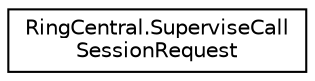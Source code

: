 digraph "Graphical Class Hierarchy"
{
 // LATEX_PDF_SIZE
  edge [fontname="Helvetica",fontsize="10",labelfontname="Helvetica",labelfontsize="10"];
  node [fontname="Helvetica",fontsize="10",shape=record];
  rankdir="LR";
  Node0 [label="RingCentral.SuperviseCall\lSessionRequest",height=0.2,width=0.4,color="black", fillcolor="white", style="filled",URL="$classRingCentral_1_1SuperviseCallSessionRequest.html",tooltip=" "];
}
